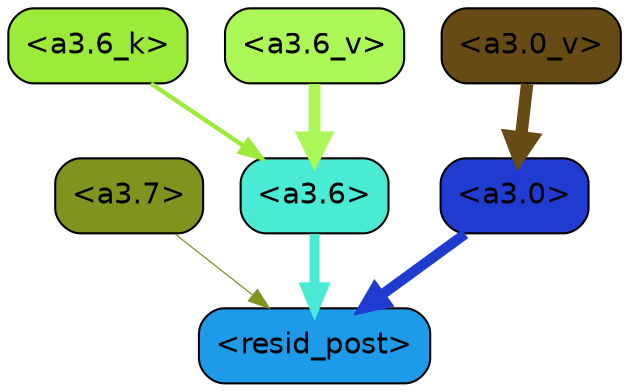 strict digraph "" {
	graph [bgcolor=transparent,
		layout=dot,
		overlap=false,
		splines=true
	];
	"<a3.7>"	[color=black,
		fillcolor="#7e941f",
		fontname=Helvetica,
		shape=box,
		style="filled, rounded"];
	"<resid_post>"	[color=black,
		fillcolor="#1d9be9",
		fontname=Helvetica,
		shape=box,
		style="filled, rounded"];
	"<a3.7>" -> "<resid_post>"	[color="#7e941f",
		penwidth=0.6];
	"<a3.6>"	[color=black,
		fillcolor="#49ebd5",
		fontname=Helvetica,
		shape=box,
		style="filled, rounded"];
	"<a3.6>" -> "<resid_post>"	[color="#49ebd5",
		penwidth=4.748674273490906];
	"<a3.0>"	[color=black,
		fillcolor="#203bcf",
		fontname=Helvetica,
		shape=box,
		style="filled, rounded"];
	"<a3.0>" -> "<resid_post>"	[color="#203bcf",
		penwidth=5.004031300544739];
	"<a3.6_k>"	[color=black,
		fillcolor="#9cea39",
		fontname=Helvetica,
		shape=box,
		style="filled, rounded"];
	"<a3.6_k>" -> "<a3.6>"	[color="#9cea39",
		penwidth=2.086437076330185];
	"<a3.6_v>"	[color=black,
		fillcolor="#aaf757",
		fontname=Helvetica,
		shape=box,
		style="filled, rounded"];
	"<a3.6_v>" -> "<a3.6>"	[color="#aaf757",
		penwidth=5.669987380504608];
	"<a3.0_v>"	[color=black,
		fillcolor="#674b15",
		fontname=Helvetica,
		shape=box,
		style="filled, rounded"];
	"<a3.0_v>" -> "<a3.0>"	[color="#674b15",
		penwidth=5.9515902400016785];
}
